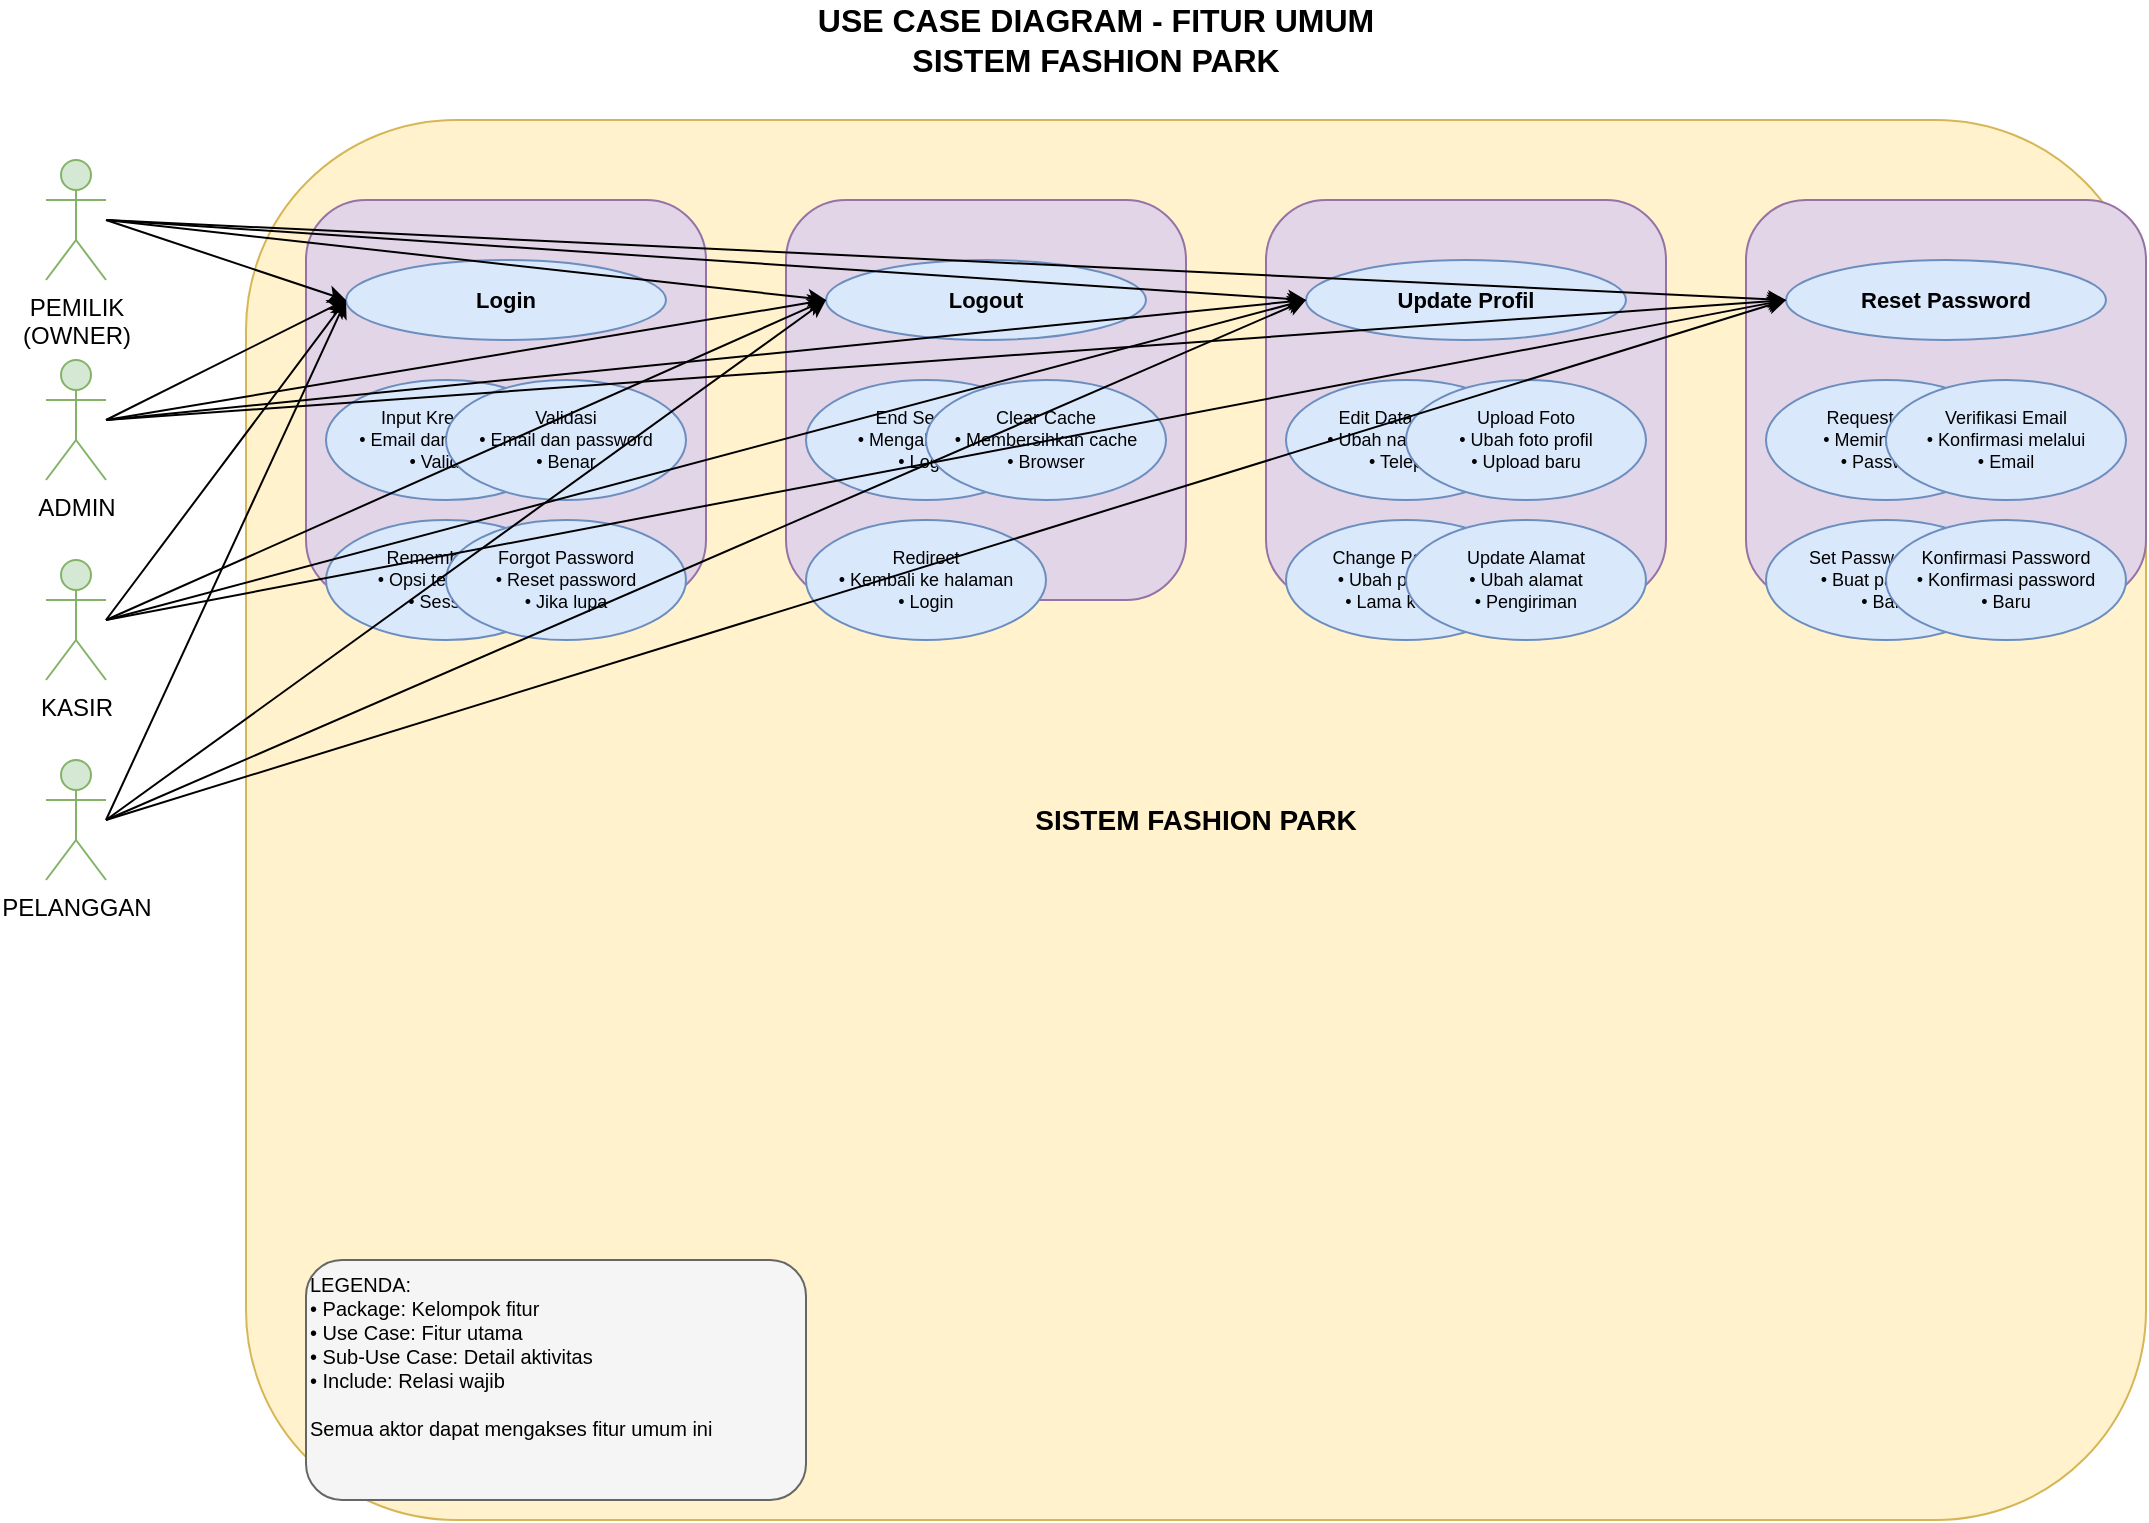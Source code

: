 <?xml version="1.0" encoding="UTF-8"?>
<mxfile version="22.1.16" type="device">
  <diagram name="Common Use Case" id="common-usecase">
    <mxGraphModel dx="1422" dy="794" grid="1" gridSize="10" guides="1" tooltips="1" connect="1" arrows="1" fold="1" page="1" pageScale="1" pageWidth="1169" pageHeight="827" math="0" shadow="0">
      <root>
        <mxCell id="0" />
        <mxCell id="1" parent="0" />
        
        <!-- Title -->
        <mxCell id="title" value="USE CASE DIAGRAM - FITUR UMUM&#xa;SISTEM FASHION PARK" style="text;html=1;strokeColor=none;fillColor=none;align=center;verticalAlign=middle;whiteSpace=wrap;rounded=0;fontSize=16;fontStyle=1;fontColor=#000000;" vertex="1" parent="1">
          <mxGeometry x="400" y="20" width="350" height="40" as="geometry" />
        </mxCell>
        
        <!-- Actors -->
        <mxCell id="actor1" value="PEMILIK&#xa;(OWNER)" style="shape=umlActor;verticalLabelPosition=bottom;verticalAlign=top;html=1;outlineConnect=0;fillColor=#d5e8d4;strokeColor=#82b366;" vertex="1" parent="1">
          <mxGeometry x="50" y="100" width="30" height="60" as="geometry" />
        </mxCell>
        
        <mxCell id="actor2" value="ADMIN" style="shape=umlActor;verticalLabelPosition=bottom;verticalAlign=top;html=1;outlineConnect=0;fillColor=#d5e8d4;strokeColor=#82b366;" vertex="1" parent="1">
          <mxGeometry x="50" y="200" width="30" height="60" as="geometry" />
        </mxCell>
        
        <mxCell id="actor3" value="KASIR" style="shape=umlActor;verticalLabelPosition=bottom;verticalAlign=top;html=1;outlineConnect=0;fillColor=#d5e8d4;strokeColor=#82b366;" vertex="1" parent="1">
          <mxGeometry x="50" y="300" width="30" height="60" as="geometry" />
        </mxCell>
        
        <mxCell id="actor4" value="PELANGGAN" style="shape=umlActor;verticalLabelPosition=bottom;verticalAlign=top;html=1;outlineConnect=0;fillColor=#d5e8d4;strokeColor=#82b366;" vertex="1" parent="1">
          <mxGeometry x="50" y="400" width="30" height="60" as="geometry" />
        </mxCell>
        
        <!-- System Boundary -->
        <mxCell id="system" value="SISTEM FASHION PARK" style="rounded=1;whiteSpace=wrap;html=1;fillColor=#fff2cc;strokeColor=#d6b656;fontSize=14;fontStyle=1;" vertex="1" parent="1">
          <mxGeometry x="150" y="80" width="950" height="700" as="geometry" />
        </mxCell>
        
        <!-- Login Package -->
        <mxCell id="login_package" value="Login" style="rounded=1;whiteSpace=wrap;html=1;fillColor=#e1d5e7;strokeColor=#9673a6;fontSize=12;fontStyle=1;" vertex="1" parent="1">
          <mxGeometry x="180" y="120" width="200" height="200" as="geometry" />
        </mxCell>
        
        <mxCell id="login_main" value="Login" style="ellipse;whiteSpace=wrap;html=1;fillColor=#dae8fc;strokeColor=#6c8ebf;fontSize=11;fontStyle=1;" vertex="1" parent="1">
          <mxGeometry x="200" y="150" width="160" height="40" as="geometry" />
        </mxCell>
        
        <mxCell id="login_credentials" value="Input Kredensial&#xa;• Email dan password&#xa;• Validasi" style="ellipse;whiteSpace=wrap;html=1;fillColor=#dae8fc;strokeColor=#6c8ebf;fontSize=9;" vertex="1" parent="1">
          <mxGeometry x="190" y="210" width="120" height="60" as="geometry" />
        </mxCell>
        
        <mxCell id="login_validation" value="Validasi&#xa;• Email dan password&#xa;• Benar" style="ellipse;whiteSpace=wrap;html=1;fillColor=#dae8fc;strokeColor=#6c8ebf;fontSize=9;" vertex="1" parent="1">
          <mxGeometry x="250" y="210" width="120" height="60" as="geometry" />
        </mxCell>
        
        <mxCell id="login_remember" value="Remember Me&#xa;• Opsi tetap login&#xa;• Session" style="ellipse;whiteSpace=wrap;html=1;fillColor=#dae8fc;strokeColor=#6c8ebf;fontSize=9;" vertex="1" parent="1">
          <mxGeometry x="190" y="280" width="120" height="60" as="geometry" />
        </mxCell>
        
        <mxCell id="login_forgot" value="Forgot Password&#xa;• Reset password&#xa;• Jika lupa" style="ellipse;whiteSpace=wrap;html=1;fillColor=#dae8fc;strokeColor=#6c8ebf;fontSize=9;" vertex="1" parent="1">
          <mxGeometry x="250" y="280" width="120" height="60" as="geometry" />
        </mxCell>
        
        <!-- Logout Package -->
        <mxCell id="logout_package" value="Logout" style="rounded=1;whiteSpace=wrap;html=1;fillColor=#e1d5e7;strokeColor=#9673a6;fontSize=12;fontStyle=1;" vertex="1" parent="1">
          <mxGeometry x="420" y="120" width="200" height="200" as="geometry" />
        </mxCell>
        
        <mxCell id="logout_main" value="Logout" style="ellipse;whiteSpace=wrap;html=1;fillColor=#dae8fc;strokeColor=#6c8ebf;fontSize=11;fontStyle=1;" vertex="1" parent="1">
          <mxGeometry x="440" y="150" width="160" height="40" as="geometry" />
        </mxCell>
        
        <mxCell id="logout_end" value="End Session&#xa;• Mengakhiri sesi&#xa;• Login" style="ellipse;whiteSpace=wrap;html=1;fillColor=#dae8fc;strokeColor=#6c8ebf;fontSize=9;" vertex="1" parent="1">
          <mxGeometry x="430" y="210" width="120" height="60" as="geometry" />
        </mxCell>
        
        <mxCell id="logout_clear" value="Clear Cache&#xa;• Membersihkan cache&#xa;• Browser" style="ellipse;whiteSpace=wrap;html=1;fillColor=#dae8fc;strokeColor=#6c8ebf;fontSize=9;" vertex="1" parent="1">
          <mxGeometry x="490" y="210" width="120" height="60" as="geometry" />
        </mxCell>
        
        <mxCell id="logout_redirect" value="Redirect&#xa;• Kembali ke halaman&#xa;• Login" style="ellipse;whiteSpace=wrap;html=1;fillColor=#dae8fc;strokeColor=#6c8ebf;fontSize=9;" vertex="1" parent="1">
          <mxGeometry x="430" y="280" width="120" height="60" as="geometry" />
        </mxCell>
        
        <!-- Update Profil Package -->
        <mxCell id="profile_package" value="Update Profil" style="rounded=1;whiteSpace=wrap;html=1;fillColor=#e1d5e7;strokeColor=#9673a6;fontSize=12;fontStyle=1;" vertex="1" parent="1">
          <mxGeometry x="660" y="120" width="200" height="200" as="geometry" />
        </mxCell>
        
        <mxCell id="profile_main" value="Update Profil" style="ellipse;whiteSpace=wrap;html=1;fillColor=#dae8fc;strokeColor=#6c8ebf;fontSize=11;fontStyle=1;" vertex="1" parent="1">
          <mxGeometry x="680" y="150" width="160" height="40" as="geometry" />
        </mxCell>
        
        <mxCell id="profile_edit" value="Edit Data Pribadi&#xa;• Ubah nama, email&#xa;• Telepon" style="ellipse;whiteSpace=wrap;html=1;fillColor=#dae8fc;strokeColor=#6c8ebf;fontSize=9;" vertex="1" parent="1">
          <mxGeometry x="670" y="210" width="120" height="60" as="geometry" />
        </mxCell>
        
        <mxCell id="profile_photo" value="Upload Foto&#xa;• Ubah foto profil&#xa;• Upload baru" style="ellipse;whiteSpace=wrap;html=1;fillColor=#dae8fc;strokeColor=#6c8ebf;fontSize=9;" vertex="1" parent="1">
          <mxGeometry x="730" y="210" width="120" height="60" as="geometry" />
        </mxCell>
        
        <mxCell id="profile_password" value="Change Password&#xa;• Ubah password&#xa;• Lama ke baru" style="ellipse;whiteSpace=wrap;html=1;fillColor=#dae8fc;strokeColor=#6c8ebf;fontSize=9;" vertex="1" parent="1">
          <mxGeometry x="670" y="280" width="120" height="60" as="geometry" />
        </mxCell>
        
        <mxCell id="profile_address" value="Update Alamat&#xa;• Ubah alamat&#xa;• Pengiriman" style="ellipse;whiteSpace=wrap;html=1;fillColor=#dae8fc;strokeColor=#6c8ebf;fontSize=9;" vertex="1" parent="1">
          <mxGeometry x="730" y="280" width="120" height="60" as="geometry" />
        </mxCell>
        
        <!-- Reset Password Package -->
        <mxCell id="reset_package" value="Reset Password" style="rounded=1;whiteSpace=wrap;html=1;fillColor=#e1d5e7;strokeColor=#9673a6;fontSize=12;fontStyle=1;" vertex="1" parent="1">
          <mxGeometry x="900" y="120" width="200" height="200" as="geometry" />
        </mxCell>
        
        <mxCell id="reset_main" value="Reset Password" style="ellipse;whiteSpace=wrap;html=1;fillColor=#dae8fc;strokeColor=#6c8ebf;fontSize=11;fontStyle=1;" vertex="1" parent="1">
          <mxGeometry x="920" y="150" width="160" height="40" as="geometry" />
        </mxCell>
        
        <mxCell id="reset_request" value="Request Reset&#xa;• Meminta reset&#xa;• Password" style="ellipse;whiteSpace=wrap;html=1;fillColor=#dae8fc;strokeColor=#6c8ebf;fontSize=9;" vertex="1" parent="1">
          <mxGeometry x="910" y="210" width="120" height="60" as="geometry" />
        </mxCell>
        
        <mxCell id="reset_verify" value="Verifikasi Email&#xa;• Konfirmasi melalui&#xa;• Email" style="ellipse;whiteSpace=wrap;html=1;fillColor=#dae8fc;strokeColor=#6c8ebf;fontSize=9;" vertex="1" parent="1">
          <mxGeometry x="970" y="210" width="120" height="60" as="geometry" />
        </mxCell>
        
        <mxCell id="reset_set" value="Set Password Baru&#xa;• Buat password&#xa;• Baru" style="ellipse;whiteSpace=wrap;html=1;fillColor=#dae8fc;strokeColor=#6c8ebf;fontSize=9;" vertex="1" parent="1">
          <mxGeometry x="910" y="280" width="120" height="60" as="geometry" />
        </mxCell>
        
        <mxCell id="reset_confirm" value="Konfirmasi Password&#xa;• Konfirmasi password&#xa;• Baru" style="ellipse;whiteSpace=wrap;html=1;fillColor=#dae8fc;strokeColor=#6c8ebf;fontSize=9;" vertex="1" parent="1">
          <mxGeometry x="970" y="280" width="120" height="60" as="geometry" />
        </mxCell>
        
        <!-- Connections -->
        <!-- All actors to Login -->
        <mxCell id="conn1" value="" style="endArrow=classic;html=1;rounded=0;exitX=1;exitY=0.5;exitDx=0;exitDy=0;entryX=0;entryY=0.5;entryDx=0;entryDy=0;" edge="1" parent="1" source="actor1" target="login_main">
          <mxGeometry width="50" height="50" relative="1" as="geometry">
            <mxPoint x="400" y="400" as="sourcePoint" />
            <mxPoint x="450" y="350" as="targetPoint" />
          </mxGeometry>
        </mxCell>
        
        <mxCell id="conn2" value="" style="endArrow=classic;html=1;rounded=0;exitX=1;exitY=0.5;exitDx=0;exitDy=0;entryX=0;entryY=0.5;entryDx=0;entryDy=0;" edge="1" parent="1" source="actor2" target="login_main">
          <mxGeometry width="50" height="50" relative="1" as="geometry">
            <mxPoint x="400" y="400" as="sourcePoint" />
            <mxPoint x="450" y="350" as="targetPoint" />
          </mxGeometry>
        </mxCell>
        
        <mxCell id="conn3" value="" style="endArrow=classic;html=1;rounded=0;exitX=1;exitY=0.5;exitDx=0;exitDy=0;entryX=0;entryY=0.5;entryDx=0;entryDy=0;" edge="1" parent="1" source="actor3" target="login_main">
          <mxGeometry width="50" height="50" relative="1" as="geometry">
            <mxPoint x="400" y="400" as="sourcePoint" />
            <mxPoint x="450" y="350" as="targetPoint" />
          </mxGeometry>
        </mxCell>
        
        <mxCell id="conn4" value="" style="endArrow=classic;html=1;rounded=0;exitX=1;exitY=0.5;exitDx=0;exitDy=0;entryX=0;entryY=0.5;entryDx=0;entryDy=0;" edge="1" parent="1" source="actor4" target="login_main">
          <mxGeometry width="50" height="50" relative="1" as="geometry">
            <mxPoint x="400" y="400" as="sourcePoint" />
            <mxPoint x="450" y="350" as="targetPoint" />
          </mxGeometry>
        </mxCell>
        
        <!-- All actors to Logout -->
        <mxCell id="conn5" value="" style="endArrow=classic;html=1;rounded=0;exitX=1;exitY=0.5;exitDx=0;exitDy=0;entryX=0;entryY=0.5;entryDx=0;entryDy=0;" edge="1" parent="1" source="actor1" target="logout_main">
          <mxGeometry width="50" height="50" relative="1" as="geometry">
            <mxPoint x="400" y="400" as="sourcePoint" />
            <mxPoint x="450" y="350" as="targetPoint" />
          </mxGeometry>
        </mxCell>
        
        <mxCell id="conn6" value="" style="endArrow=classic;html=1;rounded=0;exitX=1;exitY=0.5;exitDx=0;exitDy=0;entryX=0;entryY=0.5;entryDx=0;entryDy=0;" edge="1" parent="1" source="actor2" target="logout_main">
          <mxGeometry width="50" height="50" relative="1" as="geometry">
            <mxPoint x="400" y="400" as="sourcePoint" />
            <mxPoint x="450" y="350" as="targetPoint" />
          </mxGeometry>
        </mxCell>
        
        <mxCell id="conn7" value="" style="endArrow=classic;html=1;rounded=0;exitX=1;exitY=0.5;exitDx=0;exitDy=0;entryX=0;entryY=0.5;entryDx=0;entryDy=0;" edge="1" parent="1" source="actor3" target="logout_main">
          <mxGeometry width="50" height="50" relative="1" as="geometry">
            <mxPoint x="400" y="400" as="sourcePoint" />
            <mxPoint x="450" y="350" as="targetPoint" />
          </mxGeometry>
        </mxCell>
        
        <mxCell id="conn8" value="" style="endArrow=classic;html=1;rounded=0;exitX=1;exitY=0.5;exitDx=0;exitDy=0;entryX=0;entryY=0.5;entryDx=0;entryDy=0;" edge="1" parent="1" source="actor4" target="logout_main">
          <mxGeometry width="50" height="50" relative="1" as="geometry">
            <mxPoint x="400" y="400" as="sourcePoint" />
            <mxPoint x="450" y="350" as="targetPoint" />
          </mxGeometry>
        </mxCell>
        
        <!-- All actors to Update Profile -->
        <mxCell id="conn9" value="" style="endArrow=classic;html=1;rounded=0;exitX=1;exitY=0.5;exitDx=0;exitDy=0;entryX=0;entryY=0.5;entryDx=0;entryDy=0;" edge="1" parent="1" source="actor1" target="profile_main">
          <mxGeometry width="50" height="50" relative="1" as="geometry">
            <mxPoint x="400" y="400" as="sourcePoint" />
            <mxPoint x="450" y="350" as="targetPoint" />
          </mxGeometry>
        </mxCell>
        
        <mxCell id="conn10" value="" style="endArrow=classic;html=1;rounded=0;exitX=1;exitY=0.5;exitDx=0;exitDy=0;entryX=0;entryY=0.5;entryDx=0;entryDy=0;" edge="1" parent="1" source="actor2" target="profile_main">
          <mxGeometry width="50" height="50" relative="1" as="geometry">
            <mxPoint x="400" y="400" as="sourcePoint" />
            <mxPoint x="450" y="350" as="targetPoint" />
          </mxGeometry>
        </mxCell>
        
        <mxCell id="conn11" value="" style="endArrow=classic;html=1;rounded=0;exitX=1;exitY=0.5;exitDx=0;exitDy=0;entryX=0;entryY=0.5;entryDx=0;entryDy=0;" edge="1" parent="1" source="actor3" target="profile_main">
          <mxGeometry width="50" height="50" relative="1" as="geometry">
            <mxPoint x="400" y="400" as="sourcePoint" />
            <mxPoint x="450" y="350" as="targetPoint" />
          </mxGeometry>
        </mxCell>
        
        <mxCell id="conn12" value="" style="endArrow=classic;html=1;rounded=0;exitX=1;exitY=0.5;exitDx=0;exitDy=0;entryX=0;entryY=0.5;entryDx=0;entryDy=0;" edge="1" parent="1" source="actor4" target="profile_main">
          <mxGeometry width="50" height="50" relative="1" as="geometry">
            <mxPoint x="400" y="400" as="sourcePoint" />
            <mxPoint x="450" y="350" as="targetPoint" />
          </mxGeometry>
        </mxCell>
        
        <!-- All actors to Reset Password -->
        <mxCell id="conn13" value="" style="endArrow=classic;html=1;rounded=0;exitX=1;exitY=0.5;exitDx=0;exitDy=0;entryX=0;entryY=0.5;entryDx=0;entryDy=0;" edge="1" parent="1" source="actor1" target="reset_main">
          <mxGeometry width="50" height="50" relative="1" as="geometry">
            <mxPoint x="400" y="400" as="sourcePoint" />
            <mxPoint x="450" y="350" as="targetPoint" />
          </mxGeometry>
        </mxCell>
        
        <mxCell id="conn14" value="" style="endArrow=classic;html=1;rounded=0;exitX=1;exitY=0.5;exitDx=0;exitDy=0;entryX=0;entryY=0.5;entryDx=0;entryDy=0;" edge="1" parent="1" source="actor2" target="reset_main">
          <mxGeometry width="50" height="50" relative="1" as="geometry">
            <mxPoint x="400" y="400" as="sourcePoint" />
            <mxPoint x="450" y="350" as="targetPoint" />
          </mxGeometry>
        </mxCell>
        
        <mxCell id="conn15" value="" style="endArrow=classic;html=1;rounded=0;exitX=1;exitY=0.5;exitDx=0;exitDy=0;entryX=0;entryY=0.5;entryDx=0;entryDy=0;" edge="1" parent="1" source="actor3" target="reset_main">
          <mxGeometry width="50" height="50" relative="1" as="geometry">
            <mxPoint x="400" y="400" as="sourcePoint" />
            <mxPoint x="450" y="350" as="targetPoint" />
          </mxGeometry>
        </mxCell>
        
        <mxCell id="conn16" value="" style="endArrow=classic;html=1;rounded=0;exitX=1;exitY=0.5;exitDx=0;exitDy=0;entryX=0;entryY=0.5;entryDx=0;entryDy=0;" edge="1" parent="1" source="actor4" target="reset_main">
          <mxGeometry width="50" height="50" relative="1" as="geometry">
            <mxPoint x="400" y="400" as="sourcePoint" />
            <mxPoint x="450" y="350" as="targetPoint" />
          </mxGeometry>
        </mxCell>
        
        <!-- Legend -->
        <mxCell id="legend" value="LEGENDA:&#xa;• Package: Kelompok fitur&#xa;• Use Case: Fitur utama&#xa;• Sub-Use Case: Detail aktivitas&#xa;• Include: Relasi wajib&#xa;&#xa;Semua aktor dapat mengakses fitur umum ini" style="text;html=1;strokeColor=#666666;fillColor=#f5f5f5;align=left;verticalAlign=top;whiteSpace=wrap;rounded=1;fontSize=10;" vertex="1" parent="1">
          <mxGeometry x="180" y="650" width="250" height="120" as="geometry" />
        </mxCell>
        
      </root>
    </mxGraphModel>
  </diagram>
</mxfile>
